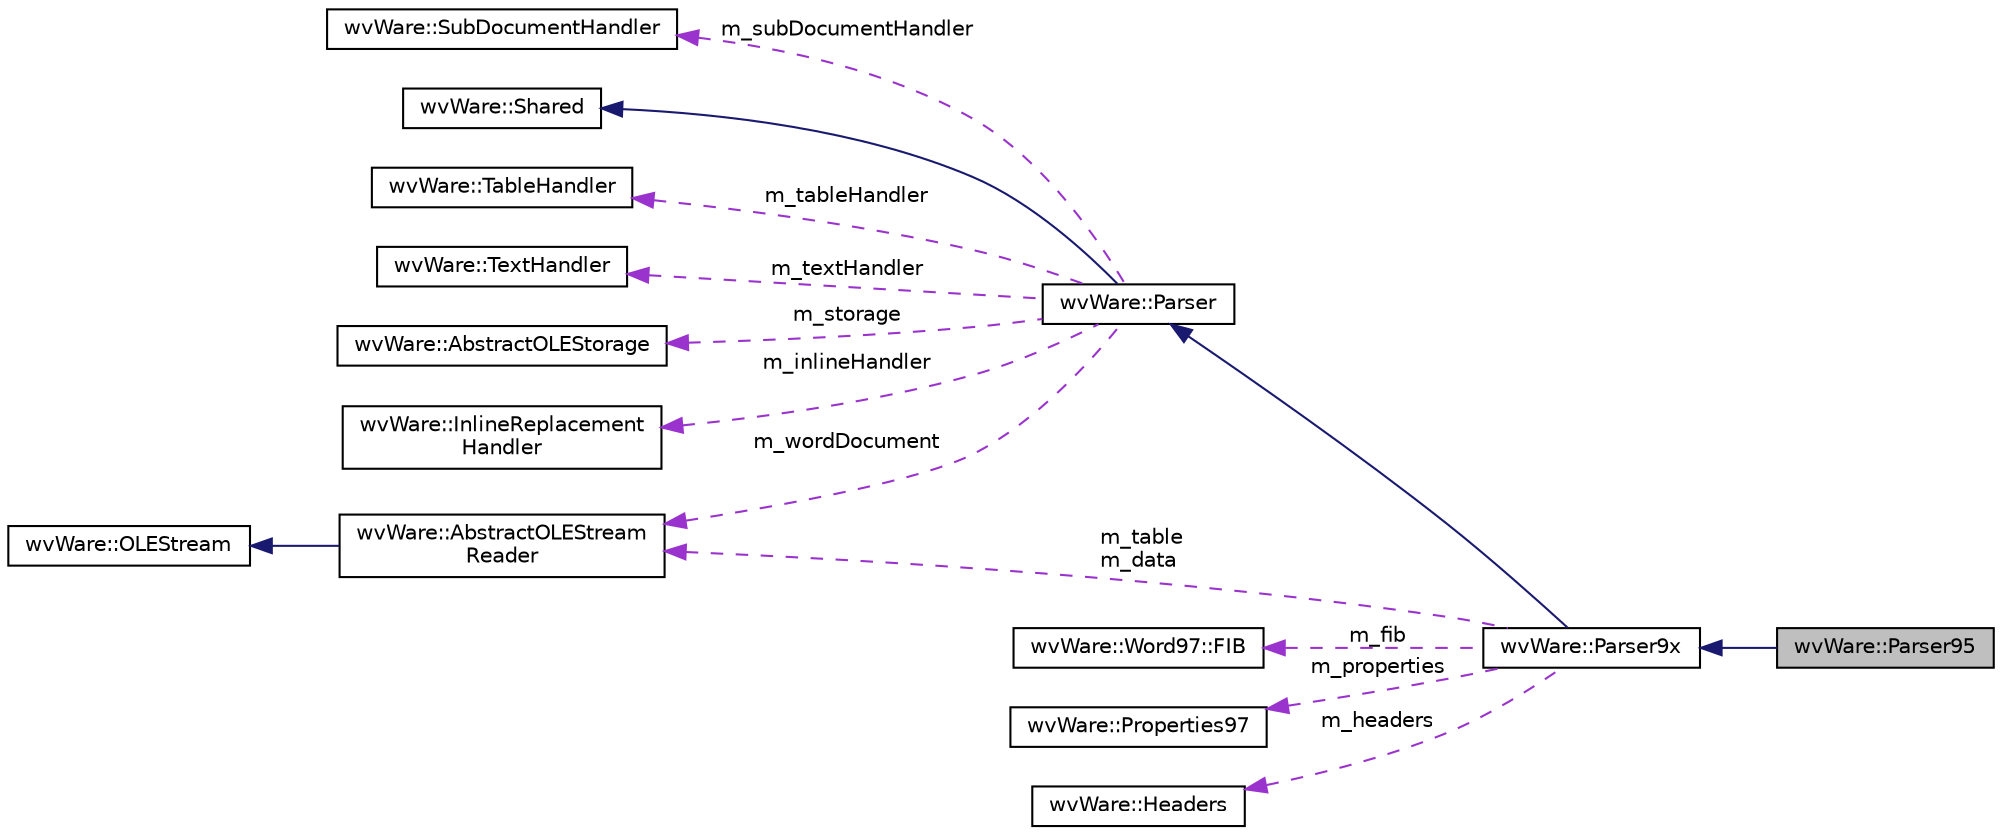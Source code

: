digraph "wvWare::Parser95"
{
  edge [fontname="Helvetica",fontsize="10",labelfontname="Helvetica",labelfontsize="10"];
  node [fontname="Helvetica",fontsize="10",shape=record];
  rankdir="LR";
  Node4 [label="wvWare::Parser95",height=0.2,width=0.4,color="black", fillcolor="grey75", style="filled", fontcolor="black"];
  Node5 -> Node4 [dir="back",color="midnightblue",fontsize="10",style="solid",fontname="Helvetica"];
  Node5 [label="wvWare::Parser9x",height=0.2,width=0.4,color="black", fillcolor="white", style="filled",URL="$classwv_ware_1_1_parser9x.html"];
  Node6 -> Node5 [dir="back",color="midnightblue",fontsize="10",style="solid",fontname="Helvetica"];
  Node6 [label="wvWare::Parser",height=0.2,width=0.4,color="black", fillcolor="white", style="filled",URL="$classwv_ware_1_1_parser.html"];
  Node7 -> Node6 [dir="back",color="midnightblue",fontsize="10",style="solid",fontname="Helvetica"];
  Node7 [label="wvWare::Shared",height=0.2,width=0.4,color="black", fillcolor="white", style="filled",URL="$classwv_ware_1_1_shared.html"];
  Node8 -> Node6 [dir="back",color="darkorchid3",fontsize="10",style="dashed",label=" m_tableHandler" ,fontname="Helvetica"];
  Node8 [label="wvWare::TableHandler",height=0.2,width=0.4,color="black", fillcolor="white", style="filled",URL="$classwv_ware_1_1_table_handler.html"];
  Node9 -> Node6 [dir="back",color="darkorchid3",fontsize="10",style="dashed",label=" m_textHandler" ,fontname="Helvetica"];
  Node9 [label="wvWare::TextHandler",height=0.2,width=0.4,color="black", fillcolor="white", style="filled",URL="$classwv_ware_1_1_text_handler.html"];
  Node10 -> Node6 [dir="back",color="darkorchid3",fontsize="10",style="dashed",label=" m_wordDocument" ,fontname="Helvetica"];
  Node10 [label="wvWare::AbstractOLEStream\lReader",height=0.2,width=0.4,color="black", fillcolor="white", style="filled",URL="$classwv_ware_1_1_abstract_o_l_e_stream_reader.html"];
  Node11 -> Node10 [dir="back",color="midnightblue",fontsize="10",style="solid",fontname="Helvetica"];
  Node11 [label="wvWare::OLEStream",height=0.2,width=0.4,color="black", fillcolor="white", style="filled",URL="$classwv_ware_1_1_o_l_e_stream.html"];
  Node12 -> Node6 [dir="back",color="darkorchid3",fontsize="10",style="dashed",label=" m_storage" ,fontname="Helvetica"];
  Node12 [label="wvWare::AbstractOLEStorage",height=0.2,width=0.4,color="black", fillcolor="white", style="filled",URL="$classwv_ware_1_1_abstract_o_l_e_storage.html"];
  Node13 -> Node6 [dir="back",color="darkorchid3",fontsize="10",style="dashed",label=" m_inlineHandler" ,fontname="Helvetica"];
  Node13 [label="wvWare::InlineReplacement\lHandler",height=0.2,width=0.4,color="black", fillcolor="white", style="filled",URL="$classwv_ware_1_1_inline_replacement_handler.html"];
  Node14 -> Node6 [dir="back",color="darkorchid3",fontsize="10",style="dashed",label=" m_subDocumentHandler" ,fontname="Helvetica"];
  Node14 [label="wvWare::SubDocumentHandler",height=0.2,width=0.4,color="black", fillcolor="white", style="filled",URL="$classwv_ware_1_1_sub_document_handler.html"];
  Node15 -> Node5 [dir="back",color="darkorchid3",fontsize="10",style="dashed",label=" m_fib" ,fontname="Helvetica"];
  Node15 [label="wvWare::Word97::FIB",height=0.2,width=0.4,color="black", fillcolor="white", style="filled",URL="$structwv_ware_1_1_word97_1_1_f_i_b.html"];
  Node16 -> Node5 [dir="back",color="darkorchid3",fontsize="10",style="dashed",label=" m_properties" ,fontname="Helvetica"];
  Node16 [label="wvWare::Properties97",height=0.2,width=0.4,color="black", fillcolor="white", style="filled",URL="$classwv_ware_1_1_properties97.html"];
  Node10 -> Node5 [dir="back",color="darkorchid3",fontsize="10",style="dashed",label=" m_table\nm_data" ,fontname="Helvetica"];
  Node17 -> Node5 [dir="back",color="darkorchid3",fontsize="10",style="dashed",label=" m_headers" ,fontname="Helvetica"];
  Node17 [label="wvWare::Headers",height=0.2,width=0.4,color="black", fillcolor="white", style="filled",URL="$classwv_ware_1_1_headers.html"];
}
